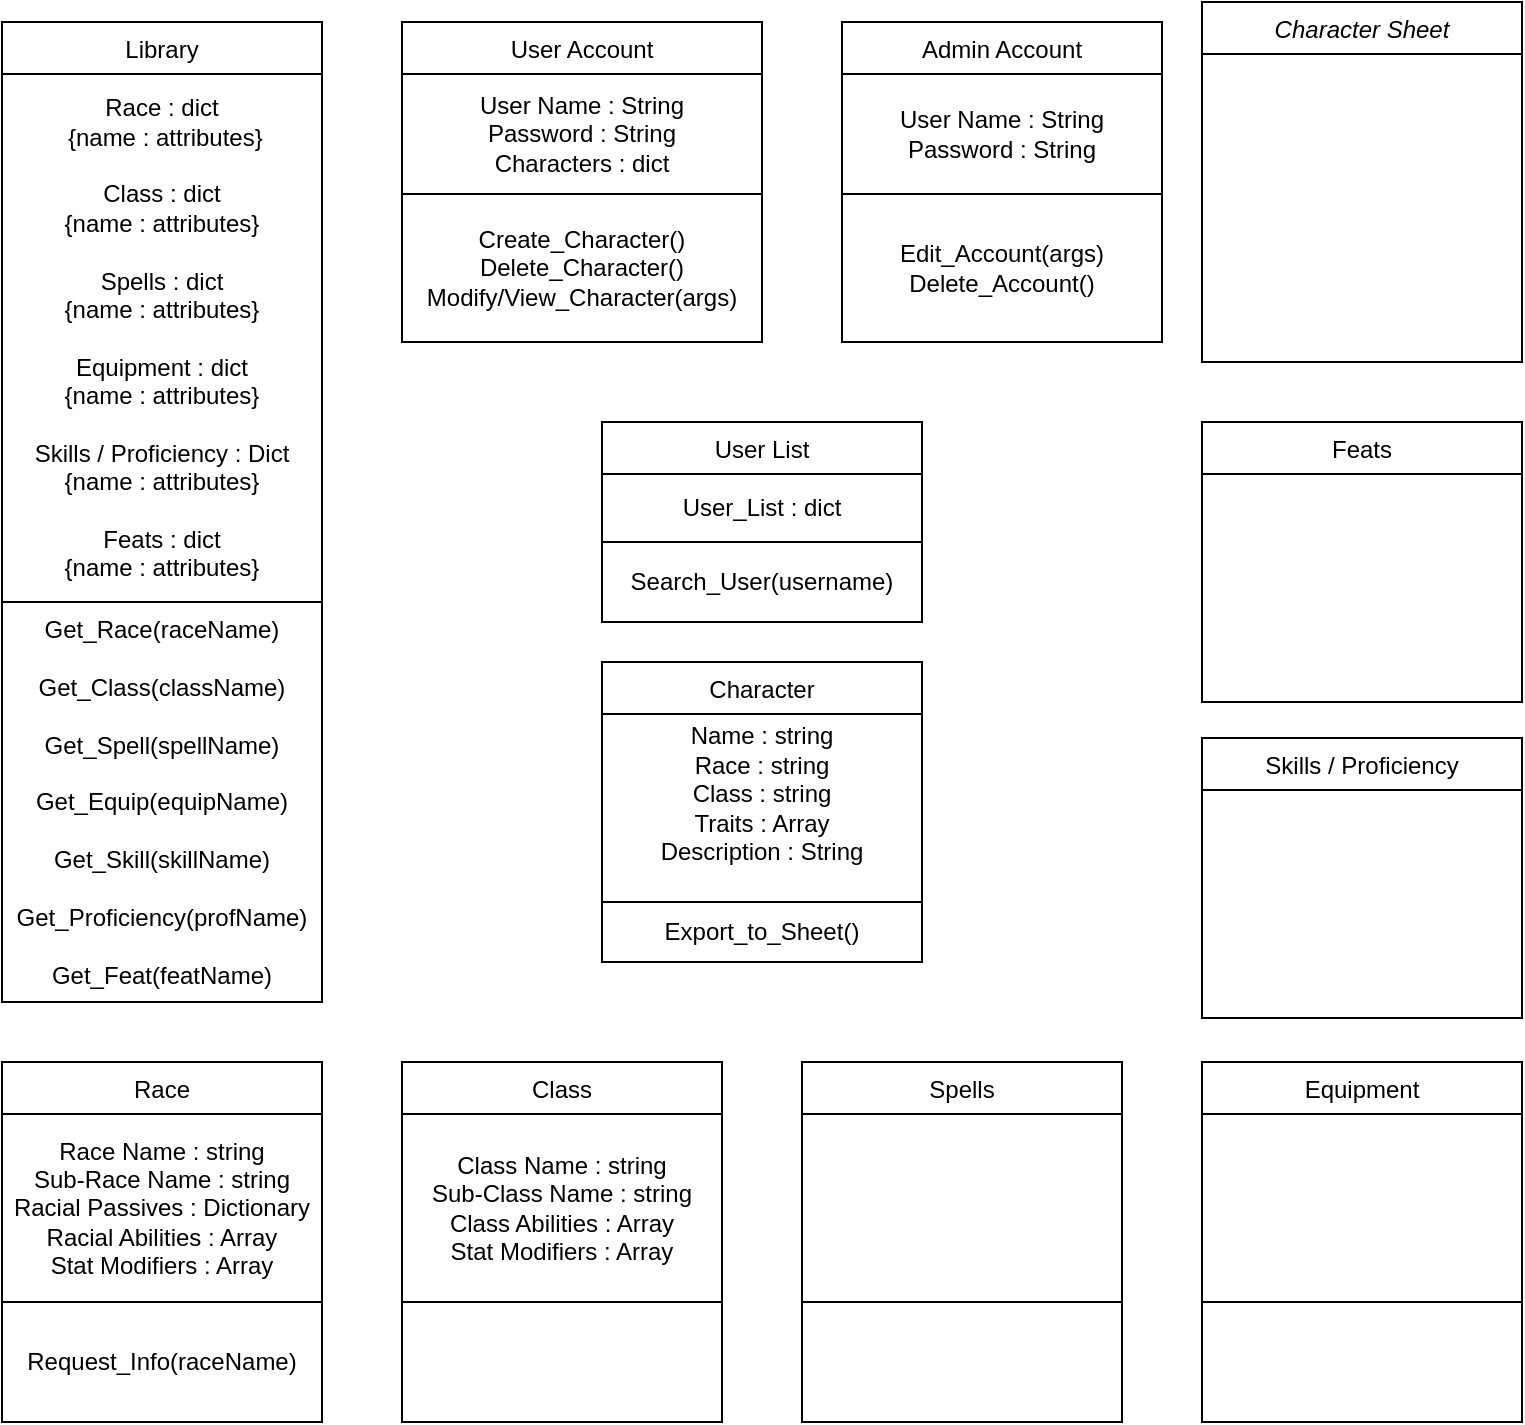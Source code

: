 <mxfile version="14.4.3" type="github">
  <diagram id="C5RBs43oDa-KdzZeNtuy" name="Page-1">
    <mxGraphModel dx="1422" dy="830" grid="1" gridSize="10" guides="1" tooltips="1" connect="1" arrows="1" fold="1" page="1" pageScale="1" pageWidth="827" pageHeight="1169" math="0" shadow="0">
      <root>
        <mxCell id="WIyWlLk6GJQsqaUBKTNV-0" />
        <mxCell id="WIyWlLk6GJQsqaUBKTNV-1" parent="WIyWlLk6GJQsqaUBKTNV-0" />
        <mxCell id="zkfFHV4jXpPFQw0GAbJ--0" value="Character Sheet" style="swimlane;fontStyle=2;align=center;verticalAlign=top;childLayout=stackLayout;horizontal=1;startSize=26;horizontalStack=0;resizeParent=1;resizeLast=0;collapsible=1;marginBottom=0;rounded=0;shadow=0;strokeWidth=1;" parent="WIyWlLk6GJQsqaUBKTNV-1" vertex="1">
          <mxGeometry x="640" y="30" width="160" height="180" as="geometry">
            <mxRectangle x="230" y="140" width="160" height="26" as="alternateBounds" />
          </mxGeometry>
        </mxCell>
        <mxCell id="zkfFHV4jXpPFQw0GAbJ--13" value="Race" style="swimlane;fontStyle=0;align=center;verticalAlign=top;childLayout=stackLayout;horizontal=1;startSize=26;horizontalStack=0;resizeParent=1;resizeLast=0;collapsible=1;marginBottom=0;rounded=0;shadow=0;strokeWidth=1;" parent="WIyWlLk6GJQsqaUBKTNV-1" vertex="1">
          <mxGeometry x="40" y="560" width="160" height="180" as="geometry">
            <mxRectangle x="340" y="380" width="170" height="26" as="alternateBounds" />
          </mxGeometry>
        </mxCell>
        <mxCell id="kZrZsZAS5U_sE23btRKt-74" value="&lt;div&gt;Race Name : string&lt;/div&gt;&lt;div&gt;Sub-Race Name : string&lt;/div&gt;&lt;div&gt;Racial Passives : Dictionary&lt;br&gt;&lt;/div&gt;&lt;div&gt;Racial Abilities : Array&lt;/div&gt;&lt;div&gt;Stat Modifiers : Array&lt;br&gt;&lt;/div&gt;" style="whiteSpace=wrap;html=1;" vertex="1" parent="zkfFHV4jXpPFQw0GAbJ--13">
          <mxGeometry y="26" width="160" height="94" as="geometry" />
        </mxCell>
        <mxCell id="kZrZsZAS5U_sE23btRKt-87" value="Request_Info(raceName)" style="rounded=0;whiteSpace=wrap;html=1;" vertex="1" parent="zkfFHV4jXpPFQw0GAbJ--13">
          <mxGeometry y="120" width="160" height="60" as="geometry" />
        </mxCell>
        <mxCell id="zkfFHV4jXpPFQw0GAbJ--17" value="Library&#xa;" style="swimlane;fontStyle=0;align=center;verticalAlign=top;childLayout=stackLayout;horizontal=1;startSize=26;horizontalStack=0;resizeParent=1;resizeLast=0;collapsible=1;marginBottom=0;rounded=0;shadow=0;strokeWidth=1;" parent="WIyWlLk6GJQsqaUBKTNV-1" vertex="1">
          <mxGeometry x="40" y="40" width="160" height="490" as="geometry">
            <mxRectangle x="550" y="140" width="160" height="26" as="alternateBounds" />
          </mxGeometry>
        </mxCell>
        <mxCell id="kZrZsZAS5U_sE23btRKt-77" value="&lt;div&gt;Race : dict&lt;/div&gt;&lt;div&gt;&amp;nbsp;{name : attributes}&lt;/div&gt;&lt;div&gt;&lt;br&gt;&lt;/div&gt;&lt;div&gt;Class : dict&lt;/div&gt;&lt;div&gt;{name : attributes}&lt;/div&gt;&lt;div&gt;&lt;br&gt;&lt;/div&gt;&lt;div&gt;Spells : dict&lt;/div&gt;&lt;div&gt;{name : attributes}&lt;/div&gt;&lt;div&gt;&lt;br&gt;&lt;/div&gt;&lt;div&gt;Equipment : dict&lt;/div&gt;&lt;div&gt;{name : attributes}&lt;/div&gt;&lt;div&gt;&lt;br&gt;&lt;/div&gt;&lt;div&gt;Skills / Proficiency : Dict&lt;/div&gt;&lt;div&gt;{name : attributes}&lt;/div&gt;&lt;div&gt;&lt;br&gt;&lt;/div&gt;&lt;div&gt;Feats : dict&lt;/div&gt;&lt;div&gt;{name : attributes}&lt;br&gt;&lt;/div&gt;" style="rounded=0;whiteSpace=wrap;html=1;" vertex="1" parent="zkfFHV4jXpPFQw0GAbJ--17">
          <mxGeometry y="26" width="160" height="264" as="geometry" />
        </mxCell>
        <mxCell id="kZrZsZAS5U_sE23btRKt-80" value="&lt;div&gt;Get_Race(raceName)&lt;/div&gt;&lt;div&gt;&lt;br&gt;&lt;/div&gt;&lt;div&gt;Get_Class(className)&lt;/div&gt;&lt;div&gt;&lt;br&gt;&lt;/div&gt;&lt;div&gt;Get_Spell(spellName)&lt;/div&gt;&lt;div&gt;&lt;br&gt;&lt;/div&gt;&lt;div&gt;Get_Equip(equipName)&lt;/div&gt;&lt;div&gt;&lt;br&gt;&lt;/div&gt;&lt;div&gt;Get_Skill(skillName)&lt;/div&gt;&lt;div&gt;&lt;br&gt;&lt;/div&gt;&lt;div&gt;Get_Proficiency(profName)&lt;/div&gt;&lt;div&gt;&lt;br&gt;&lt;/div&gt;&lt;div&gt;Get_Feat(featName)&lt;br&gt;&lt;/div&gt;" style="rounded=0;whiteSpace=wrap;html=1;" vertex="1" parent="zkfFHV4jXpPFQw0GAbJ--17">
          <mxGeometry y="290" width="160" height="200" as="geometry" />
        </mxCell>
        <mxCell id="kZrZsZAS5U_sE23btRKt-2" value="Class" style="swimlane;fontStyle=0;align=center;verticalAlign=top;childLayout=stackLayout;horizontal=1;startSize=26;horizontalStack=0;resizeParent=1;resizeLast=0;collapsible=1;marginBottom=0;rounded=0;shadow=0;strokeWidth=1;" vertex="1" parent="WIyWlLk6GJQsqaUBKTNV-1">
          <mxGeometry x="240" y="560" width="160" height="180" as="geometry">
            <mxRectangle x="340" y="380" width="170" height="26" as="alternateBounds" />
          </mxGeometry>
        </mxCell>
        <mxCell id="kZrZsZAS5U_sE23btRKt-88" value="&lt;div&gt;Class Name : string&lt;/div&gt;&lt;div&gt;Sub-Class Name : string&lt;/div&gt;&lt;div&gt;Class Abilities : Array&lt;/div&gt;&lt;div&gt;Stat Modifiers : Array&lt;br&gt;&lt;/div&gt;" style="whiteSpace=wrap;html=1;" vertex="1" parent="kZrZsZAS5U_sE23btRKt-2">
          <mxGeometry y="26" width="160" height="94" as="geometry" />
        </mxCell>
        <mxCell id="kZrZsZAS5U_sE23btRKt-89" value="" style="whiteSpace=wrap;html=1;" vertex="1" parent="kZrZsZAS5U_sE23btRKt-2">
          <mxGeometry y="120" width="160" height="60" as="geometry" />
        </mxCell>
        <mxCell id="kZrZsZAS5U_sE23btRKt-5" value="Spells" style="swimlane;fontStyle=0;align=center;verticalAlign=top;childLayout=stackLayout;horizontal=1;startSize=26;horizontalStack=0;resizeParent=1;resizeLast=0;collapsible=1;marginBottom=0;rounded=0;shadow=0;strokeWidth=1;" vertex="1" parent="WIyWlLk6GJQsqaUBKTNV-1">
          <mxGeometry x="440" y="560" width="160" height="180" as="geometry">
            <mxRectangle x="340" y="380" width="170" height="26" as="alternateBounds" />
          </mxGeometry>
        </mxCell>
        <mxCell id="kZrZsZAS5U_sE23btRKt-90" value="" style="rounded=0;whiteSpace=wrap;html=1;" vertex="1" parent="kZrZsZAS5U_sE23btRKt-5">
          <mxGeometry y="26" width="160" height="94" as="geometry" />
        </mxCell>
        <mxCell id="kZrZsZAS5U_sE23btRKt-91" value="" style="rounded=0;whiteSpace=wrap;html=1;" vertex="1" parent="kZrZsZAS5U_sE23btRKt-5">
          <mxGeometry y="120" width="160" height="60" as="geometry" />
        </mxCell>
        <mxCell id="kZrZsZAS5U_sE23btRKt-14" value="Equipment&#xa;" style="swimlane;fontStyle=0;align=center;verticalAlign=top;childLayout=stackLayout;horizontal=1;startSize=26;horizontalStack=0;resizeParent=1;resizeLast=0;collapsible=1;marginBottom=0;rounded=0;shadow=0;strokeWidth=1;" vertex="1" parent="WIyWlLk6GJQsqaUBKTNV-1">
          <mxGeometry x="640" y="560" width="160" height="180" as="geometry">
            <mxRectangle x="340" y="380" width="170" height="26" as="alternateBounds" />
          </mxGeometry>
        </mxCell>
        <mxCell id="kZrZsZAS5U_sE23btRKt-92" value="" style="rounded=0;whiteSpace=wrap;html=1;" vertex="1" parent="kZrZsZAS5U_sE23btRKt-14">
          <mxGeometry y="26" width="160" height="94" as="geometry" />
        </mxCell>
        <mxCell id="kZrZsZAS5U_sE23btRKt-93" value="" style="rounded=0;whiteSpace=wrap;html=1;" vertex="1" parent="kZrZsZAS5U_sE23btRKt-14">
          <mxGeometry y="120" width="160" height="60" as="geometry" />
        </mxCell>
        <mxCell id="kZrZsZAS5U_sE23btRKt-17" value="User Account" style="swimlane;fontStyle=0;align=center;verticalAlign=top;childLayout=stackLayout;horizontal=1;startSize=26;horizontalStack=0;resizeParent=1;resizeLast=0;collapsible=1;marginBottom=0;rounded=0;shadow=0;strokeWidth=1;" vertex="1" parent="WIyWlLk6GJQsqaUBKTNV-1">
          <mxGeometry x="240" y="40" width="180" height="160" as="geometry">
            <mxRectangle x="130" y="380" width="160" height="26" as="alternateBounds" />
          </mxGeometry>
        </mxCell>
        <mxCell id="kZrZsZAS5U_sE23btRKt-85" value="&lt;div&gt;User Name : String&lt;/div&gt;&lt;div&gt;Password : String&lt;/div&gt;&lt;div&gt;Characters : dict&lt;br&gt;&lt;/div&gt;" style="rounded=0;whiteSpace=wrap;html=1;" vertex="1" parent="kZrZsZAS5U_sE23btRKt-17">
          <mxGeometry y="26" width="180" height="60" as="geometry" />
        </mxCell>
        <mxCell id="kZrZsZAS5U_sE23btRKt-54" value="&lt;div&gt;Create_Character()&lt;/div&gt;&lt;div&gt;Delete_Character()&lt;/div&gt;&lt;div&gt;Modify/View_Character(args)&lt;br&gt;&lt;/div&gt;" style="rounded=0;whiteSpace=wrap;html=1;" vertex="1" parent="kZrZsZAS5U_sE23btRKt-17">
          <mxGeometry y="86" width="180" height="74" as="geometry" />
        </mxCell>
        <mxCell id="kZrZsZAS5U_sE23btRKt-23" value="Admin Account" style="swimlane;fontStyle=0;align=center;verticalAlign=top;childLayout=stackLayout;horizontal=1;startSize=26;horizontalStack=0;resizeParent=1;resizeLast=0;collapsible=1;marginBottom=0;rounded=0;shadow=0;strokeWidth=1;" vertex="1" parent="WIyWlLk6GJQsqaUBKTNV-1">
          <mxGeometry x="460" y="40" width="160" height="160" as="geometry">
            <mxRectangle x="130" y="380" width="160" height="26" as="alternateBounds" />
          </mxGeometry>
        </mxCell>
        <mxCell id="kZrZsZAS5U_sE23btRKt-58" value="&lt;div&gt;User Name : String&lt;/div&gt;&lt;div&gt;Password : String&lt;br&gt;&lt;/div&gt;" style="rounded=0;whiteSpace=wrap;html=1;" vertex="1" parent="kZrZsZAS5U_sE23btRKt-23">
          <mxGeometry y="26" width="160" height="60" as="geometry" />
        </mxCell>
        <mxCell id="kZrZsZAS5U_sE23btRKt-55" value="&lt;div&gt;Edit_Account(args)&lt;/div&gt;&lt;div&gt;Delete_Account()&lt;br&gt;&lt;/div&gt;" style="rounded=0;whiteSpace=wrap;html=1;" vertex="1" parent="kZrZsZAS5U_sE23btRKt-23">
          <mxGeometry y="86" width="160" height="74" as="geometry" />
        </mxCell>
        <mxCell id="kZrZsZAS5U_sE23btRKt-39" value="User List" style="swimlane;fontStyle=0;align=center;verticalAlign=top;childLayout=stackLayout;horizontal=1;startSize=26;horizontalStack=0;resizeParent=1;resizeLast=0;collapsible=1;marginBottom=0;rounded=0;shadow=0;strokeWidth=1;" vertex="1" parent="WIyWlLk6GJQsqaUBKTNV-1">
          <mxGeometry x="340" y="240" width="160" height="100" as="geometry">
            <mxRectangle x="130" y="380" width="160" height="26" as="alternateBounds" />
          </mxGeometry>
        </mxCell>
        <mxCell id="kZrZsZAS5U_sE23btRKt-83" value="User_List : dict" style="rounded=0;whiteSpace=wrap;html=1;" vertex="1" parent="kZrZsZAS5U_sE23btRKt-39">
          <mxGeometry y="26" width="160" height="34" as="geometry" />
        </mxCell>
        <mxCell id="kZrZsZAS5U_sE23btRKt-84" value="Search_User(username)" style="rounded=0;whiteSpace=wrap;html=1;" vertex="1" parent="kZrZsZAS5U_sE23btRKt-39">
          <mxGeometry y="60" width="160" height="40" as="geometry" />
        </mxCell>
        <mxCell id="kZrZsZAS5U_sE23btRKt-45" value="Character" style="swimlane;fontStyle=0;align=center;verticalAlign=top;childLayout=stackLayout;horizontal=1;startSize=26;horizontalStack=0;resizeParent=1;resizeLast=0;collapsible=1;marginBottom=0;rounded=0;shadow=0;strokeWidth=1;" vertex="1" parent="WIyWlLk6GJQsqaUBKTNV-1">
          <mxGeometry x="340" y="360" width="160" height="150" as="geometry">
            <mxRectangle x="130" y="380" width="160" height="26" as="alternateBounds" />
          </mxGeometry>
        </mxCell>
        <mxCell id="kZrZsZAS5U_sE23btRKt-75" value="&lt;div&gt;Name : string&lt;/div&gt;&lt;div&gt;Race : string&lt;/div&gt;&lt;div&gt;Class : string&lt;/div&gt;&lt;div&gt;Traits : Array&lt;/div&gt;&lt;div&gt;Description : String&lt;/div&gt;&lt;div&gt;&lt;br&gt;&lt;/div&gt;" style="whiteSpace=wrap;html=1;" vertex="1" parent="kZrZsZAS5U_sE23btRKt-45">
          <mxGeometry y="26" width="160" height="94" as="geometry" />
        </mxCell>
        <mxCell id="kZrZsZAS5U_sE23btRKt-86" value="Export_to_Sheet()" style="whiteSpace=wrap;html=1;" vertex="1" parent="kZrZsZAS5U_sE23btRKt-45">
          <mxGeometry y="120" width="160" height="30" as="geometry" />
        </mxCell>
        <mxCell id="kZrZsZAS5U_sE23btRKt-46" value="Skills / Proficiency&#xa;" style="swimlane;fontStyle=0;align=center;verticalAlign=top;childLayout=stackLayout;horizontal=1;startSize=26;horizontalStack=0;resizeParent=1;resizeLast=0;collapsible=1;marginBottom=0;rounded=0;shadow=0;strokeWidth=1;" vertex="1" parent="WIyWlLk6GJQsqaUBKTNV-1">
          <mxGeometry x="640" y="398" width="160" height="140" as="geometry">
            <mxRectangle x="130" y="380" width="160" height="26" as="alternateBounds" />
          </mxGeometry>
        </mxCell>
        <mxCell id="kZrZsZAS5U_sE23btRKt-47" value="Feats" style="swimlane;fontStyle=0;align=center;verticalAlign=top;childLayout=stackLayout;horizontal=1;startSize=26;horizontalStack=0;resizeParent=1;resizeLast=0;collapsible=1;marginBottom=0;rounded=0;shadow=0;strokeWidth=1;" vertex="1" parent="WIyWlLk6GJQsqaUBKTNV-1">
          <mxGeometry x="640" y="240" width="160" height="140" as="geometry">
            <mxRectangle x="130" y="380" width="160" height="26" as="alternateBounds" />
          </mxGeometry>
        </mxCell>
      </root>
    </mxGraphModel>
  </diagram>
</mxfile>
